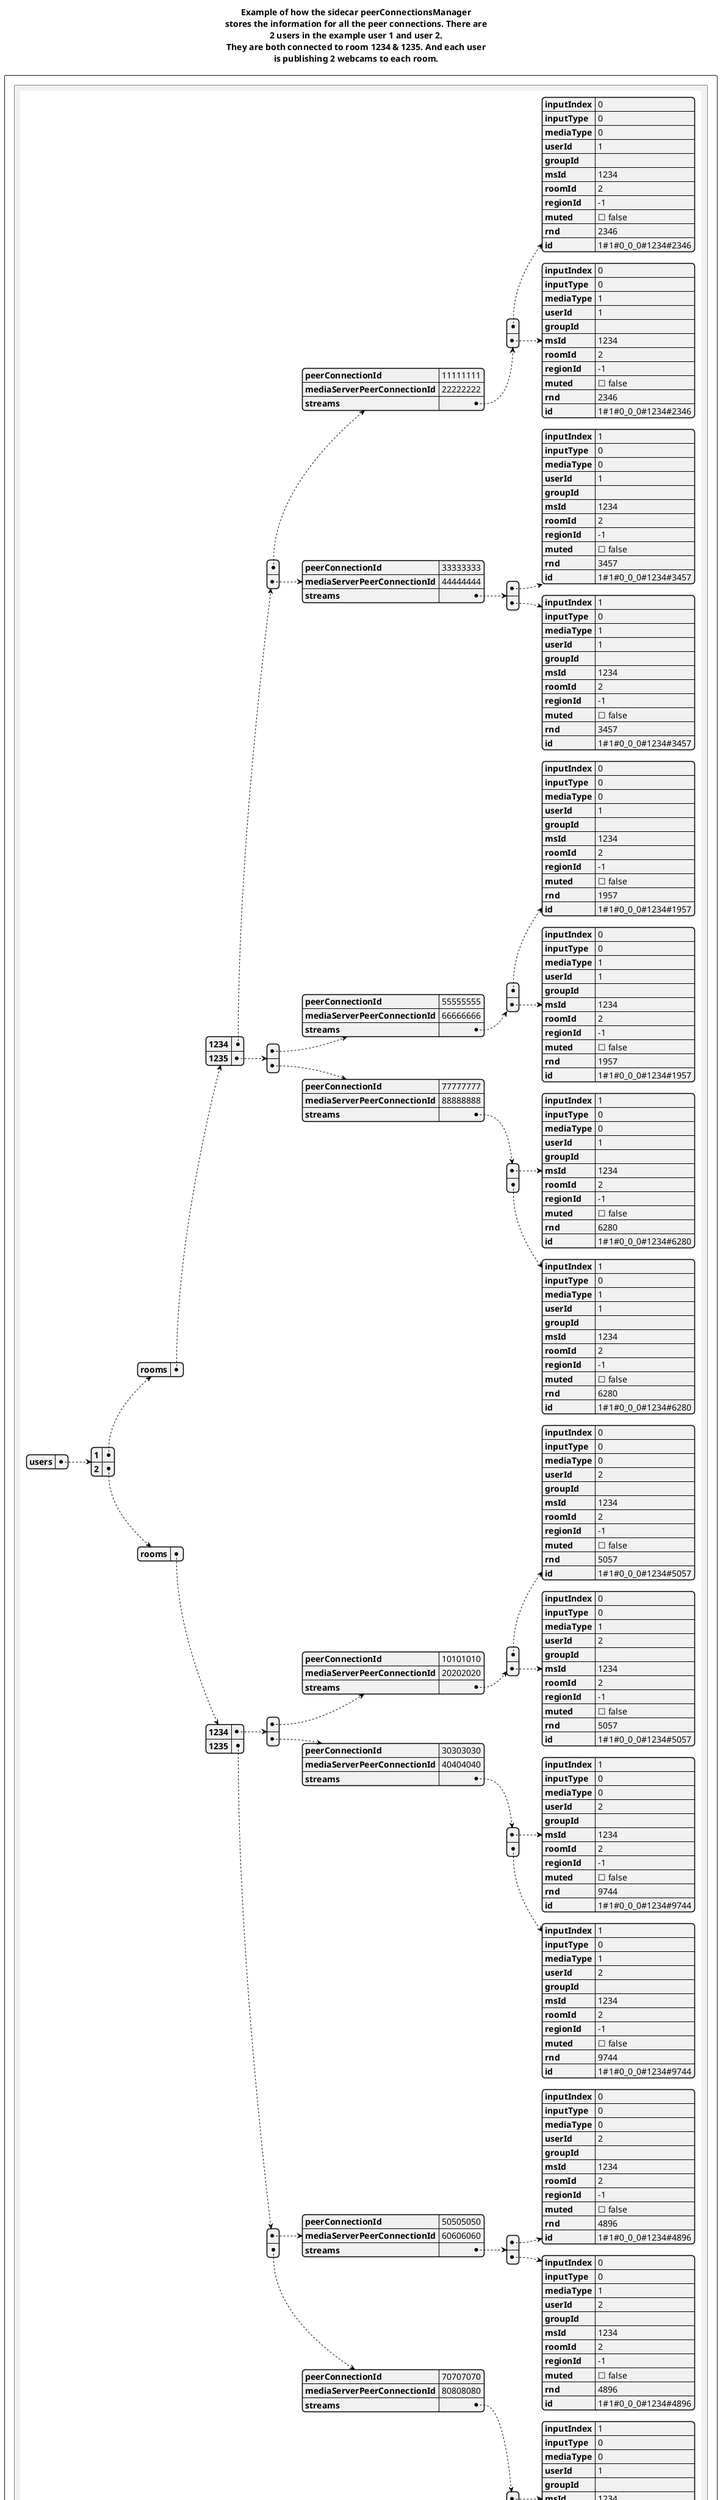 @startuml
!$data={"users":
  {"1":
    {"rooms":
        {"1234":[
          {"peerConnectionId":"11111111", "mediaServerPeerConnectionId":"22222222","streams":[
              {"inputIndex":0,"inputType":0,"mediaType":0,"userId":1,"groupId":"","msId":"1234","roomId":2,"regionId":-1,"muted":false,"rnd":2346,"id":"1#1#0_0_0#1234#2346"},
              {"inputIndex":0,"inputType":0,"mediaType":1,"userId":1,"groupId":"","msId":"1234","roomId":2,"regionId":-1,"muted":false,"rnd":2346,"id":"1#1#0_0_0#1234#2346"}
            ]
          },
          {"peerConnectionId":"33333333", "mediaServerPeerConnectionId":"44444444","streams":[
              {"inputIndex":1,"inputType":0,"mediaType":0,"userId":1,"groupId":"","msId":"1234","roomId":2,"regionId":-1,"muted":false,"rnd":3457,"id":"1#1#0_0_0#1234#3457"},
              {"inputIndex":1,"inputType":0,"mediaType":1,"userId":1,"groupId":"","msId":"1234","roomId":2,"regionId":-1,"muted":false,"rnd":3457,"id":"1#1#0_0_0#1234#3457"}
            ]
          }
        ],
        "1235":[
          {"peerConnectionId":"55555555", "mediaServerPeerConnectionId":"66666666","streams":[
              {"inputIndex":0,"inputType":0,"mediaType":0,"userId":1,"groupId":"","msId":"1234","roomId":2,"regionId":-1,"muted":false,"rnd":1957,"id":"1#1#0_0_0#1234#1957"},
              {"inputIndex":0,"inputType":0,"mediaType":1,"userId":1,"groupId":"","msId":"1234","roomId":2,"regionId":-1,"muted":false,"rnd":1957,"id":"1#1#0_0_0#1234#1957"}
            ]
          },
          {"peerConnectionId":"77777777", "mediaServerPeerConnectionId":"88888888","streams":[
              {"inputIndex":1,"inputType":0,"mediaType":0,"userId":1,"groupId":"","msId":"1234","roomId":2,"regionId":-1,"muted":false,"rnd":6280,"id":"1#1#0_0_0#1234#6280"},
              {"inputIndex":1,"inputType":0,"mediaType":1,"userId":1,"groupId":"","msId":"1234","roomId":2,"regionId":-1,"muted":false,"rnd":6280,"id":"1#1#0_0_0#1234#6280"}
            ]
          }
        ]
      }
    },
    "2":
    {"rooms":
        {"1234":[
          {"peerConnectionId":"10101010", "mediaServerPeerConnectionId":"20202020","streams":[
              {"inputIndex":0,"inputType":0,"mediaType":0,"userId":2,"groupId":"","msId":"1234","roomId":2,"regionId":-1,"muted":false,"rnd":5057,"id":"1#1#0_0_0#1234#5057"},
              {"inputIndex":0,"inputType":0,"mediaType":1,"userId":2,"groupId":"","msId":"1234","roomId":2,"regionId":-1,"muted":false,"rnd":5057,"id":"1#1#0_0_0#1234#5057"}
            ]
          },
          {"peerConnectionId":"30303030", "mediaServerPeerConnectionId":"40404040","streams":[
              {"inputIndex":1,"inputType":0,"mediaType":0,"userId":2,"groupId":"","msId":"1234","roomId":2,"regionId":-1,"muted":false,"rnd":9744,"id":"1#1#0_0_0#1234#9744"},
              {"inputIndex":1,"inputType":0,"mediaType":1,"userId":2,"groupId":"","msId":"1234","roomId":2,"regionId":-1,"muted":false,"rnd":9744,"id":"1#1#0_0_0#1234#9744"}
            ]
          }
        ],
        "1235":[
          {"peerConnectionId":"50505050", "mediaServerPeerConnectionId":"60606060","streams":[
              {"inputIndex":0,"inputType":0,"mediaType":0,"userId":2,"groupId":"","msId":"1234","roomId":2,"regionId":-1,"muted":false,"rnd":4896,"id":"1#1#0_0_0#1234#4896"},
              {"inputIndex":0,"inputType":0,"mediaType":1,"userId":2,"groupId":"","msId":"1234","roomId":2,"regionId":-1,"muted":false,"rnd":4896,"id":"1#1#0_0_0#1234#4896"}
            ]
          },
          {"peerConnectionId":"70707070", "mediaServerPeerConnectionId":"80808080","streams":[
              {"inputIndex":1,"inputType":0,"mediaType":0,"userId":1,"groupId":"","msId":"1234","roomId":2,"regionId":-1,"muted":false,"rnd":9663,"id":"1#1#0_0_0#1234#9663"},
              {"inputIndex":1,"inputType":0,"mediaType":1,"userId":1,"groupId":"","msId":"1234","roomId":2,"regionId":-1,"muted":false,"rnd":9663,"id":"1#1#0_0_0#1234#9663"}
            ]
          }
        ]
      }
    }
  }
}

title Example of how the sidecar peerConnectionsManager\nstores the information for all the peer connections. There are\n2 users in the example user 1 and user 2.\nThey are both connected to room 1234 & 1235. And each user\nis publishing 2 webcams to each room.
rectangle {
rectangle Inner as "
{{json
$data
}}
"


}
@enduml